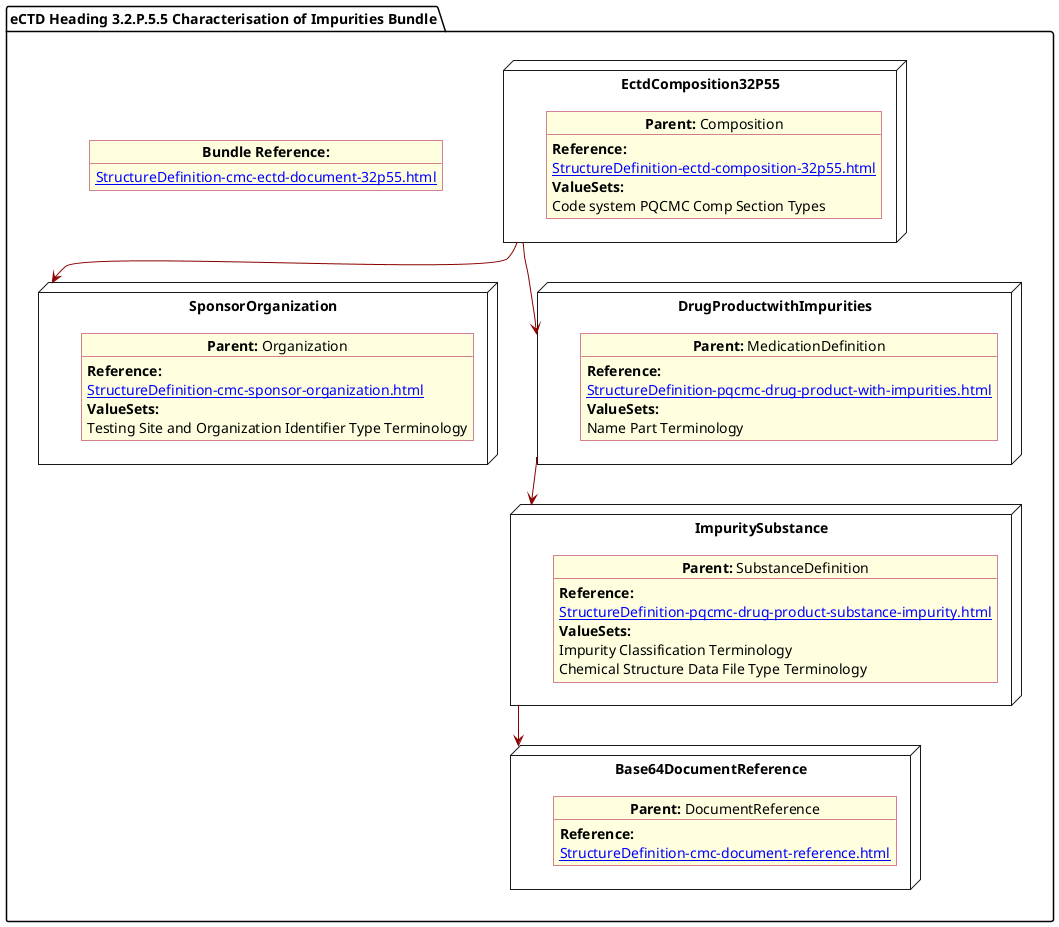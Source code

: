 @startuml CharacImprity
allowmixing
'Mixed model of use case and object
skinparam svgDimensionStyle false
skinparam ObjectBackgroundColor LightYellow
skinparam ObjectBorderColor #A80036
skinparam activityDiamondBorderColor #A80036
skinparam activityDiamondBackgroundColor lawnGreen
skinparam ClassBorderThickness 4

package "eCTD Heading 3.2.P.5.5 Characterisation of Impurities Bundle" as NODES {

  object "**Bundle Reference:**" as objbun {
    [[StructureDefinition-cmc-ectd-document-32p55.html]]
  }


  node "EctdComposition32P55" as N1 {

    object "**Parent:** Composition" as obj1 {
      **Reference:**
      [[StructureDefinition-ectd-composition-32p55.html]]
      **ValueSets:**
      Code system PQCMC Comp Section Types
    }
  }
  node "Base64DocumentReference" as NB64 {

    object "**Parent:** DocumentReference"  as obj64 {

      **Reference:**
      [[StructureDefinition-cmc-document-reference.html]]
    }

  }
  node "SponsorOrganization" as NSO {

    object "**Parent:** Organization" as objAu {
      **Reference:**
      [[StructureDefinition-cmc-sponsor-organization.html]]
      **ValueSets:**
      Testing Site and Organization Identifier Type Terminology
    }
  }


  node "DrugProductwithImpurities" as NN {

    object "**Parent:** MedicationDefinition" as obj3 {

      **Reference:**
      [[StructureDefinition-pqcmc-drug-product-with-impurities.html]]
      **ValueSets:**
      Name Part Terminology
    }
  }

   node "ImpuritySubstance" as N6 {

    object "**Parent:** SubstanceDefinition" as obj2 {
      **Reference:**
      [[StructureDefinition-pqcmc-drug-product-substance-impurity.html]]
      **ValueSets:**
      Impurity Classification Terminology
      Chemical Structure Data File Type Terminology
    }
   }
  N1 -[#darkred]-> NSO
  NN -[#darkred]-> N6
  N1 -[#darkred]-> NN
  N6 -[#darkred]-> NB64

}
@enduml
